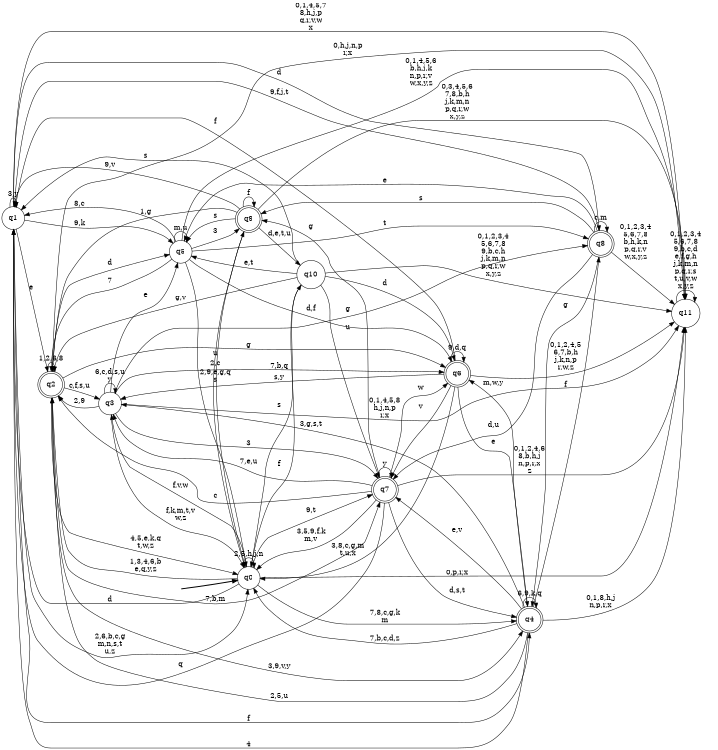 digraph BlueStar {
__start0 [style = invis, shape = none, label = "", width = 0, height = 0];

rankdir=LR;
size="8,5";

s0 [style="filled", color="black", fillcolor="white" shape="circle", label="q0"];
s1 [style="filled", color="black", fillcolor="white" shape="circle", label="q1"];
s2 [style="rounded,filled", color="black", fillcolor="white" shape="doublecircle", label="q2"];
s3 [style="filled", color="black", fillcolor="white" shape="circle", label="q3"];
s4 [style="rounded,filled", color="black", fillcolor="white" shape="doublecircle", label="q4"];
s5 [style="filled", color="black", fillcolor="white" shape="circle", label="q5"];
s6 [style="rounded,filled", color="black", fillcolor="white" shape="doublecircle", label="q6"];
s7 [style="rounded,filled", color="black", fillcolor="white" shape="doublecircle", label="q7"];
s8 [style="rounded,filled", color="black", fillcolor="white" shape="doublecircle", label="q8"];
s9 [style="rounded,filled", color="black", fillcolor="white" shape="doublecircle", label="q9"];
s10 [style="filled", color="black", fillcolor="white" shape="circle", label="q10"];
s11 [style="filled", color="black", fillcolor="white" shape="circle", label="q11"];
subgraph cluster_main { 
	graph [pad=".75", ranksep="0.15", nodesep="0.15"];
	 style=invis; 
	__start0 -> s0 [penwidth=2];
}
s0 -> s0 [label="2,5,h,j,n"];
s0 -> s1 [label="d"];
s0 -> s2 [label="1,3,4,6,b\ne,q,y,z"];
s0 -> s3 [label="f,v,w"];
s0 -> s4 [label="7,8,c,g,k\nm"];
s0 -> s7 [label="9,t"];
s0 -> s9 [label="u"];
s0 -> s10 [label="s"];
s0 -> s11 [label="0,p,r,x"];
s1 -> s0 [label="2,6,b,c,g\nm,n,s,t\nu,z"];
s1 -> s1 [label="3,y"];
s1 -> s2 [label="e"];
s1 -> s4 [label="f"];
s1 -> s5 [label="9,k"];
s1 -> s8 [label="d"];
s1 -> s11 [label="0,1,4,5,7\n8,h,j,p\nq,r,v,w\nx"];
s2 -> s0 [label="4,5,e,k,q\nt,w,z"];
s2 -> s2 [label="1,2,6,8"];
s2 -> s3 [label="c,f,s,u"];
s2 -> s4 [label="3,9,v,y"];
s2 -> s5 [label="d"];
s2 -> s6 [label="g"];
s2 -> s7 [label="7,b,m"];
s2 -> s11 [label="0,h,j,n,p\nr,x"];
s3 -> s0 [label="f,k,m,t,v\nw,z"];
s3 -> s2 [label="2,9"];
s3 -> s3 [label="6,c,d,s,u\ny"];
s3 -> s5 [label="e"];
s3 -> s6 [label="7,b,q"];
s3 -> s7 [label="3"];
s3 -> s8 [label="g"];
s3 -> s11 [label="0,1,4,5,8\nh,j,n,p\nr,x"];
s4 -> s0 [label="7,b,c,d,z"];
s4 -> s1 [label="4"];
s4 -> s2 [label="2,5,u"];
s4 -> s3 [label="3,g,s,t"];
s4 -> s4 [label="6,9,k,q"];
s4 -> s6 [label="m,w,y"];
s4 -> s7 [label="e,v"];
s4 -> s8 [label="f"];
s4 -> s11 [label="0,1,8,h,j\nn,p,r,x"];
s5 -> s0 [label="2,9,e,g,q\ns"];
s5 -> s1 [label="8,c"];
s5 -> s2 [label="7"];
s5 -> s5 [label="m,u"];
s5 -> s6 [label="d,f"];
s5 -> s8 [label="t"];
s5 -> s9 [label="3"];
s5 -> s11 [label="0,1,4,5,6\nb,h,j,k\nn,p,r,v\nw,x,y,z"];
s6 -> s0 [label="3,8,c,g,m\nt,u,x"];
s6 -> s1 [label="f"];
s6 -> s3 [label="s,y"];
s6 -> s4 [label="e"];
s6 -> s6 [label="9,d,q"];
s6 -> s7 [label="v"];
s6 -> s11 [label="0,1,2,4,5\n6,7,b,h\nj,k,n,p\nr,w,z"];
s7 -> s0 [label="3,5,9,f,k\nm,v"];
s7 -> s1 [label="q"];
s7 -> s2 [label="c"];
s7 -> s3 [label="7,e,u"];
s7 -> s4 [label="d,s,t"];
s7 -> s6 [label="w"];
s7 -> s7 [label="y"];
s7 -> s9 [label="g"];
s7 -> s11 [label="0,1,2,4,6\n8,b,h,j\nn,p,r,x\nz"];
s8 -> s1 [label="9,f,j,t"];
s8 -> s4 [label="g"];
s8 -> s5 [label="e"];
s8 -> s7 [label="d,u"];
s8 -> s8 [label="c,m"];
s8 -> s9 [label="s"];
s8 -> s11 [label="0,1,2,3,4\n5,6,7,8\nb,h,k,n\np,q,r,v\nw,x,y,z"];
s9 -> s0 [label="2,c"];
s9 -> s1 [label="9,v"];
s9 -> s2 [label="1,g"];
s9 -> s5 [label="s"];
s9 -> s9 [label="f"];
s9 -> s10 [label="d,e,t,u"];
s9 -> s11 [label="0,3,4,5,6\n7,8,b,h\nj,k,m,n\np,q,r,w\nx,y,z"];
s10 -> s0 [label="f"];
s10 -> s1 [label="s"];
s10 -> s2 [label="g,v"];
s10 -> s5 [label="e,t"];
s10 -> s6 [label="d"];
s10 -> s7 [label="u"];
s10 -> s11 [label="0,1,2,3,4\n5,6,7,8\n9,b,c,h\nj,k,m,n\np,q,r,w\nx,y,z"];
s11 -> s11 [label="0,1,2,3,4\n5,6,7,8\n9,b,c,d\ne,f,g,h\nj,k,m,n\np,q,r,s\nt,u,v,w\nx,y,z"];

}